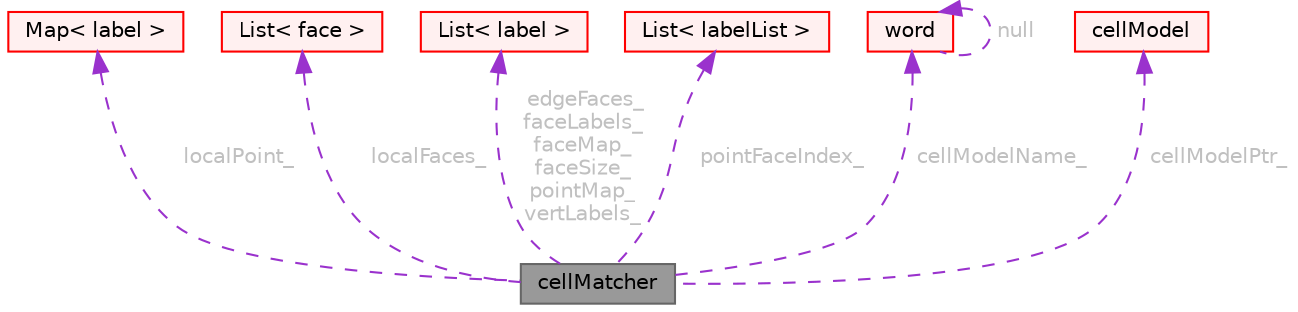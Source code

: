 digraph "cellMatcher"
{
 // LATEX_PDF_SIZE
  bgcolor="transparent";
  edge [fontname=Helvetica,fontsize=10,labelfontname=Helvetica,labelfontsize=10];
  node [fontname=Helvetica,fontsize=10,shape=box,height=0.2,width=0.4];
  Node1 [id="Node000001",label="cellMatcher",height=0.2,width=0.4,color="gray40", fillcolor="grey60", style="filled", fontcolor="black",tooltip="Base class for cellshape matchers (hexMatch, prismMatch, etc.). These are classes which given a mesh ..."];
  Node2 -> Node1 [id="edge1_Node000001_Node000002",dir="back",color="darkorchid3",style="dashed",tooltip=" ",label=" localPoint_",fontcolor="grey" ];
  Node2 [id="Node000002",label="Map\< label \>",height=0.2,width=0.4,color="red", fillcolor="#FFF0F0", style="filled",URL="$classFoam_1_1Map.html",tooltip=" "];
  Node8 -> Node1 [id="edge2_Node000001_Node000008",dir="back",color="darkorchid3",style="dashed",tooltip=" ",label=" localFaces_",fontcolor="grey" ];
  Node8 [id="Node000008",label="List\< face \>",height=0.2,width=0.4,color="red", fillcolor="#FFF0F0", style="filled",URL="$classFoam_1_1List.html",tooltip=" "];
  Node12 -> Node1 [id="edge3_Node000001_Node000012",dir="back",color="darkorchid3",style="dashed",tooltip=" ",label=" edgeFaces_\nfaceLabels_\nfaceMap_\nfaceSize_\npointMap_\nvertLabels_",fontcolor="grey" ];
  Node12 [id="Node000012",label="List\< label \>",height=0.2,width=0.4,color="red", fillcolor="#FFF0F0", style="filled",URL="$classFoam_1_1List.html",tooltip=" "];
  Node14 -> Node1 [id="edge4_Node000001_Node000014",dir="back",color="darkorchid3",style="dashed",tooltip=" ",label=" pointFaceIndex_",fontcolor="grey" ];
  Node14 [id="Node000014",label="List\< labelList \>",height=0.2,width=0.4,color="red", fillcolor="#FFF0F0", style="filled",URL="$classFoam_1_1List.html",tooltip=" "];
  Node16 -> Node1 [id="edge5_Node000001_Node000016",dir="back",color="darkorchid3",style="dashed",tooltip=" ",label=" cellModelName_",fontcolor="grey" ];
  Node16 [id="Node000016",label="word",height=0.2,width=0.4,color="red", fillcolor="#FFF0F0", style="filled",URL="$classFoam_1_1word.html",tooltip="A class for handling words, derived from Foam::string."];
  Node16 -> Node16 [id="edge6_Node000016_Node000016",dir="back",color="darkorchid3",style="dashed",tooltip=" ",label=" null",fontcolor="grey" ];
  Node19 -> Node1 [id="edge7_Node000001_Node000019",dir="back",color="darkorchid3",style="dashed",tooltip=" ",label=" cellModelPtr_",fontcolor="grey" ];
  Node19 [id="Node000019",label="cellModel",height=0.2,width=0.4,color="red", fillcolor="#FFF0F0", style="filled",URL="$classFoam_1_1cellModel.html",tooltip="Maps a geometry to a set of cell primitives."];
}

